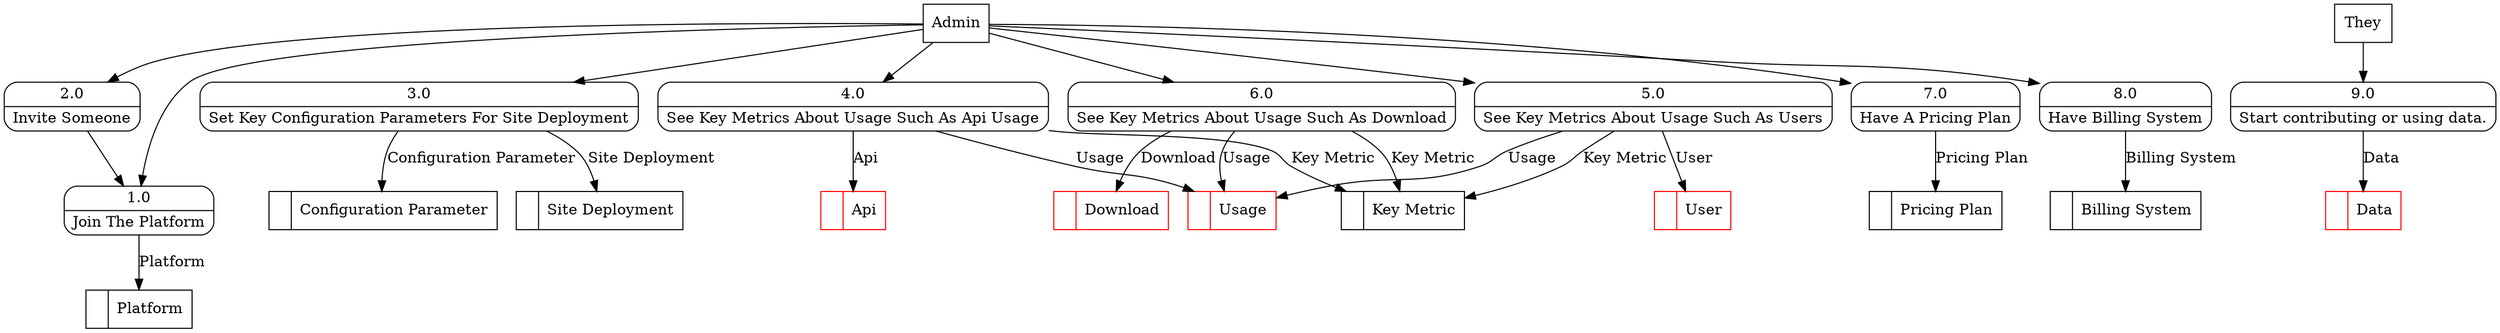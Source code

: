 digraph dfd2{ 
node[shape=record]
200 [label="<f0>  |<f1> Platform " ];
201 [label="<f0>  |<f1> Site Deployment " ];
202 [label="<f0>  |<f1> User " color=red];
203 [label="<f0>  |<f1> Download " color=red];
204 [label="<f0>  |<f1> Usage " color=red];
205 [label="<f0>  |<f1> Key Metric " ];
206 [label="<f0>  |<f1> Billing System " ];
207 [label="<f0>  |<f1> Pricing Plan " ];
208 [label="<f0>  |<f1> Configuration Parameter " ];
209 [label="<f0>  |<f1> Api " color=red];
210 [label="Admin" shape=box];
211 [label="{<f0> 1.0|<f1> Join The Platform }" shape=Mrecord];
212 [label="{<f0> 2.0|<f1> Invite Someone }" shape=Mrecord];
213 [label="{<f0> 3.0|<f1> Set Key Configuration Parameters For Site Deployment }" shape=Mrecord];
214 [label="{<f0> 4.0|<f1> See Key Metrics About Usage Such As Api Usage }" shape=Mrecord];
215 [label="{<f0> 5.0|<f1> See Key Metrics About Usage Such As Users }" shape=Mrecord];
216 [label="{<f0> 6.0|<f1> See Key Metrics About Usage Such As Download }" shape=Mrecord];
217 [label="{<f0> 7.0|<f1> Have A Pricing Plan }" shape=Mrecord];
218 [label="{<f0> 8.0|<f1> Have Billing System }" shape=Mrecord];
9 [label="{<f0> 9.0|<f1> Start contributing or using data. }" shape=Mrecord];
1000 [label="They" shape=box];
1000 -> 9
1002 [label="<f0>  |<f1> Data " color=red];
9 -> 1002 [label="Data"]
210 -> 211
210 -> 212
210 -> 213
210 -> 214
210 -> 215
210 -> 216
210 -> 217
210 -> 218
211 -> 200 [label="Platform"]
212 -> 211
213 -> 208 [label="Configuration Parameter"]
213 -> 201 [label="Site Deployment"]
214 -> 205 [label="Key Metric"]
214 -> 204 [label="Usage"]
215 -> 205 [label="Key Metric"]
215 -> 204 [label="Usage"]
215 -> 202 [label="User"]
216 -> 203 [label="Download"]
216 -> 205 [label="Key Metric"]
216 -> 204 [label="Usage"]
217 -> 207 [label="Pricing Plan"]
218 -> 206 [label="Billing System"]
214 -> 209 [label="Api"]
}